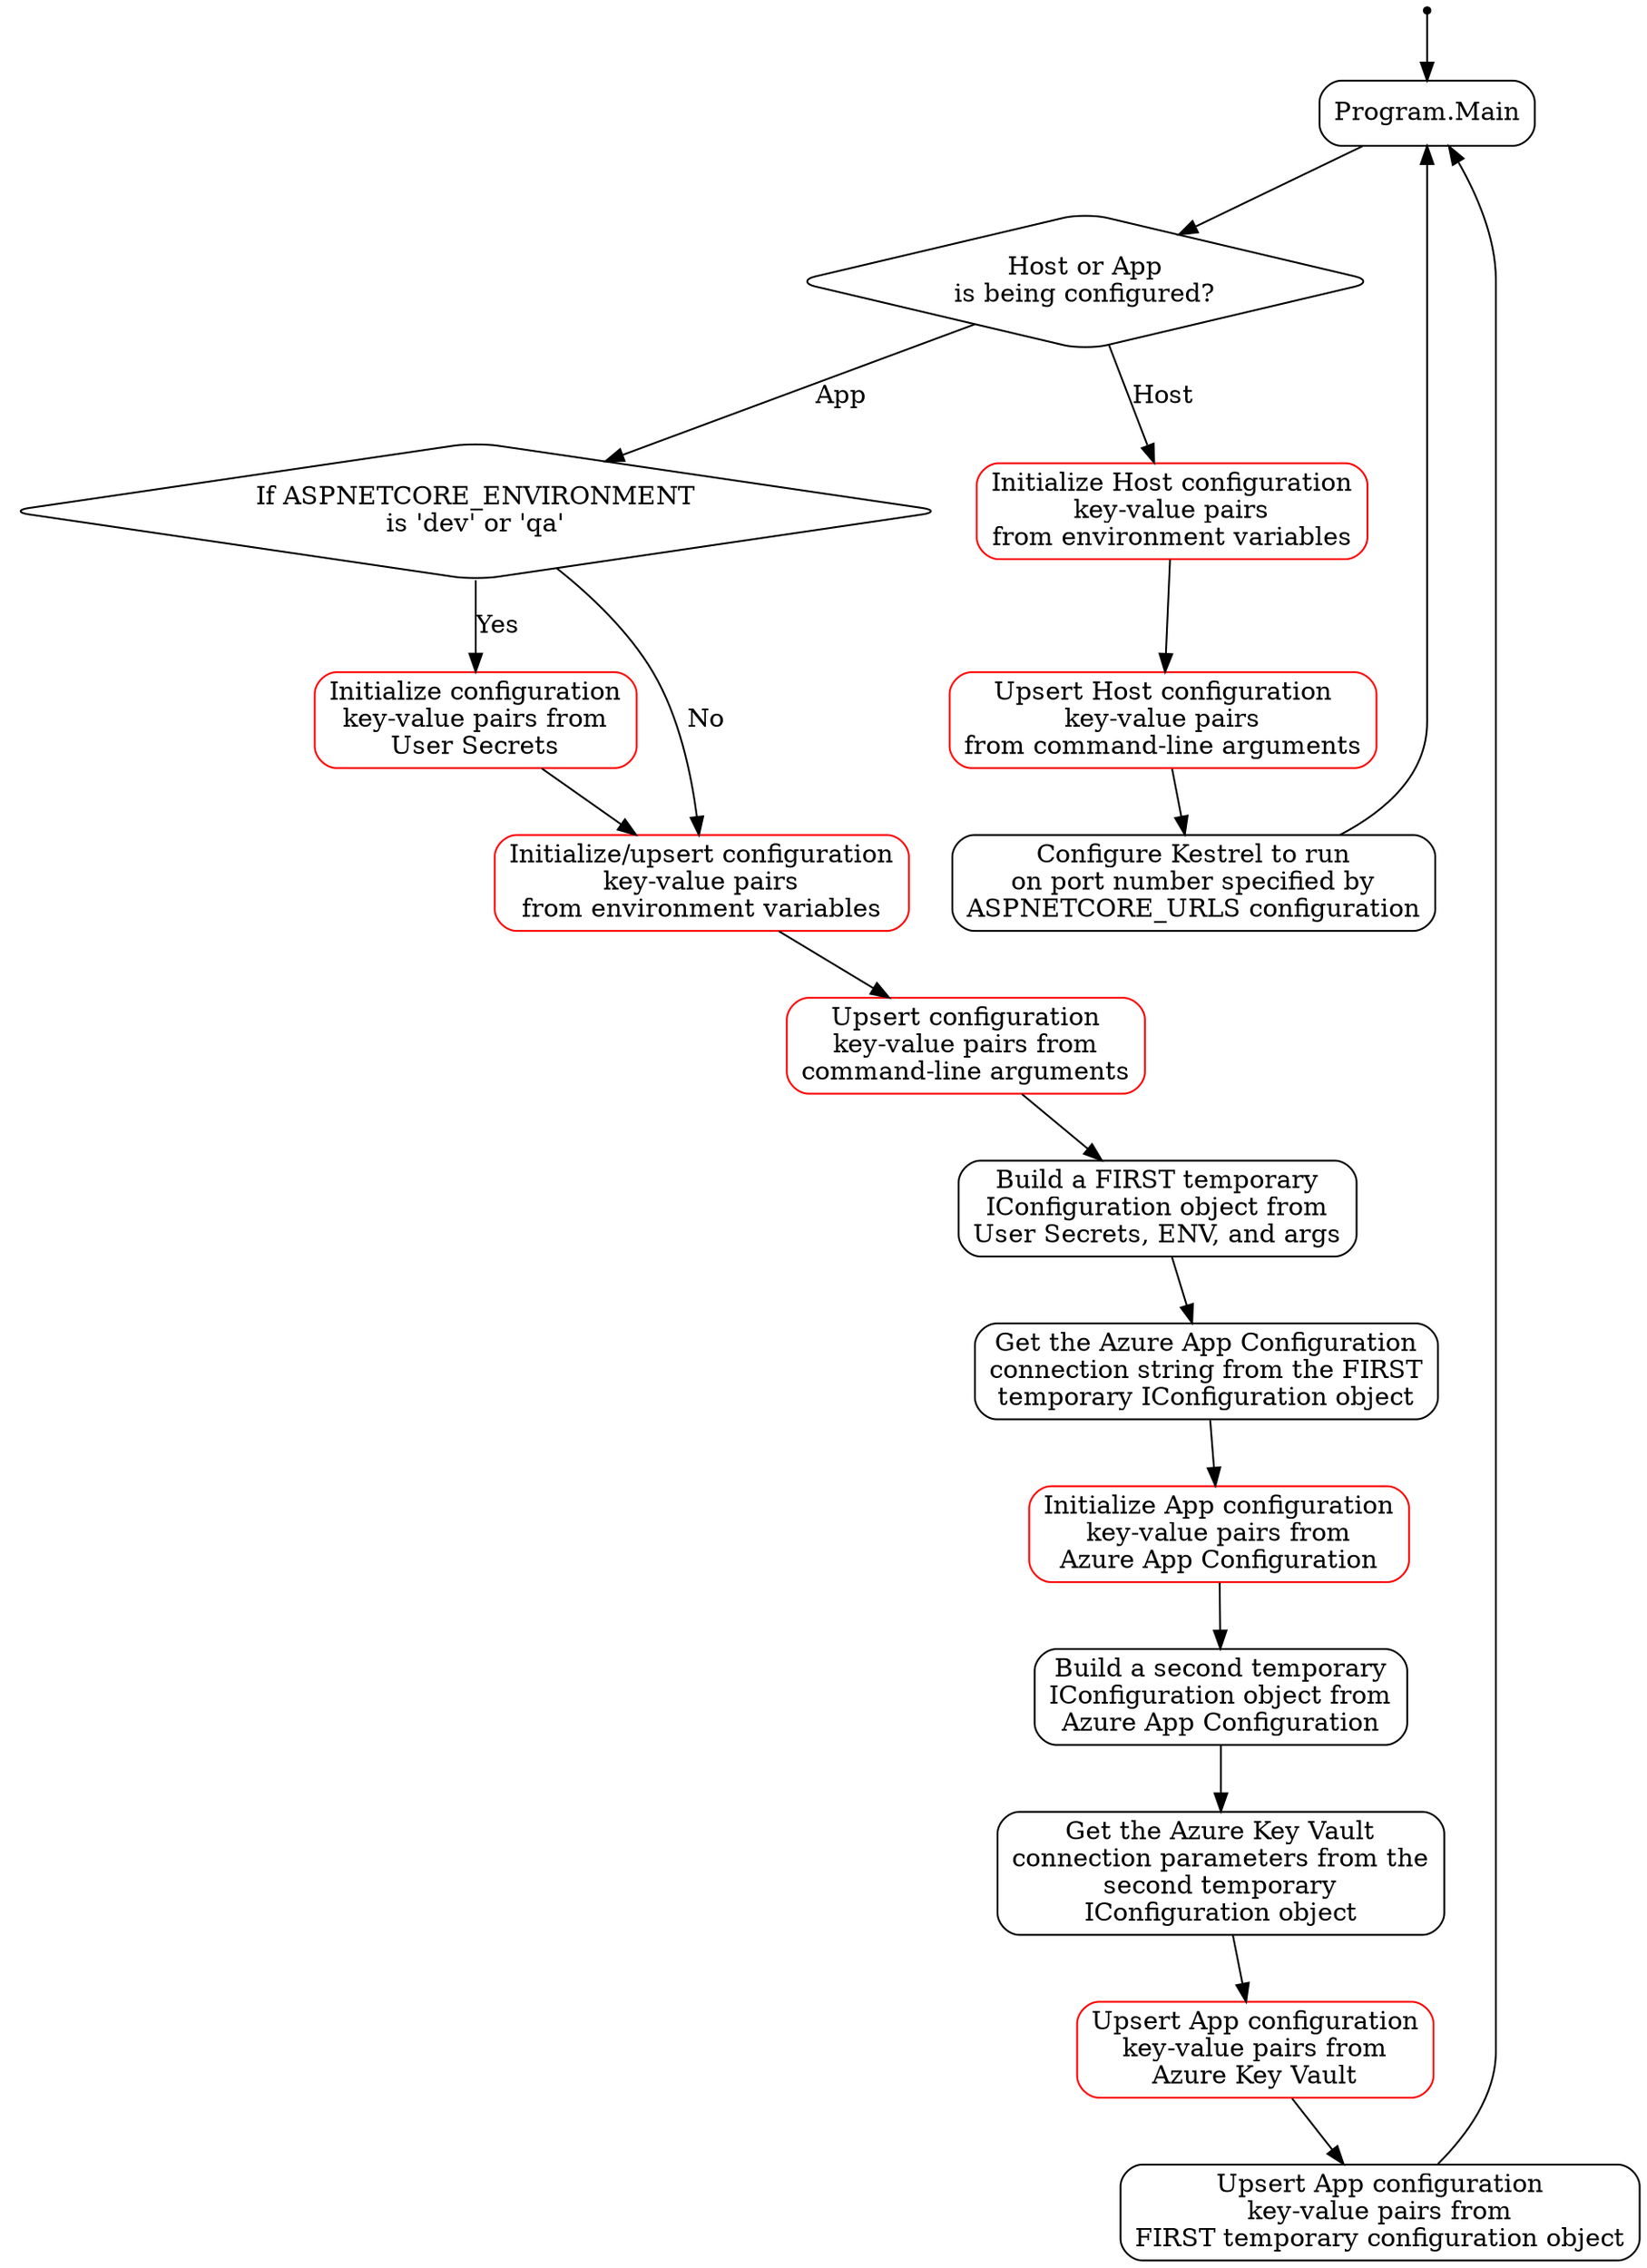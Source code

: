 digraph {
    node[shape=box,style=rounded]
    start[shape=point]
    main[label="Program.Main"]
    start -> main
    hostOrAppConfig[label="Host or App\nis being configured?",shape=diamond]
    main -> hostOrAppConfig
    hostOrAppConfig -> loadEnv[label="Host"]
    loadEnv[label="Initialize Host configuration\nkey-value pairs\nfrom environment variables",color=red]
    loadArgs[label="Upsert Host configuration\nkey-value pairs\nfrom command-line arguments",color=red]
    loadEnv -> loadArgs
    setPort[label="Configure Kestrel to run\non port number specified by\nASPNETCORE_URLS configuration"]
    loadArgs -> setPort

    setPort -> main
    ifNotProd[label="If ASPNETCORE_ENVIRONMENT\nis 'dev' or 'qa'",shape=diamond]
    hostOrAppConfig -> ifNotProd[label="App"]
    loadUserSecrets[label="Initialize configuration\nkey-value pairs from\nUser Secrets",color=red]
    ifNotProd -> loadUserSecrets[label="Yes"]
    loadEnv2[label="Initialize/upsert configuration\nkey-value pairs\nfrom environment variables",color=red]
    ifNotProd -> loadEnv2[label="No"]
    loadUserSecrets -> loadEnv2
    loadArgs2[label="Upsert configuration\nkey-value pairs from\ncommand-line arguments",color=red]
    loadEnv2 -> loadArgs2
    buildConfig1[label="Build a FIRST temporary\nIConfiguration object from\nUser Secrets, ENV, and args"]
    loadArgs2 -> buildConfig1
    getAzAppConfigCs[label="Get the Azure App Configuration\nconnection string from the FIRST\ntemporary IConfiguration object"]
    buildConfig1 -> getAzAppConfigCs
    loadAzAppConfig[label="Initialize App configuration\nkey-value pairs from\nAzure App Configuration",color=red]
    getAzAppConfigCs -> loadAzAppConfig
    buildConfig2[label="Build a second temporary\nIConfiguration object from\nAzure App Configuration"]
    loadAzAppConfig -> buildConfig2
    getAzKeyVaultCs[label="Get the Azure Key Vault\nconnection parameters from the\nsecond temporary\nIConfiguration object"]
    buildConfig2 -> getAzKeyVaultCs
    loadAzKeyVault[label="Upsert App configuration\nkey-value pairs from\nAzure Key Vault",color=red]
    getAzKeyVaultCs -> loadAzKeyVault
    applyFirstTempConfig[label="Upsert App configuration\nkey-value pairs from\nFIRST temporary configuration object"]
    loadAzKeyVault -> applyFirstTempConfig
    applyFirstTempConfig -> main
}